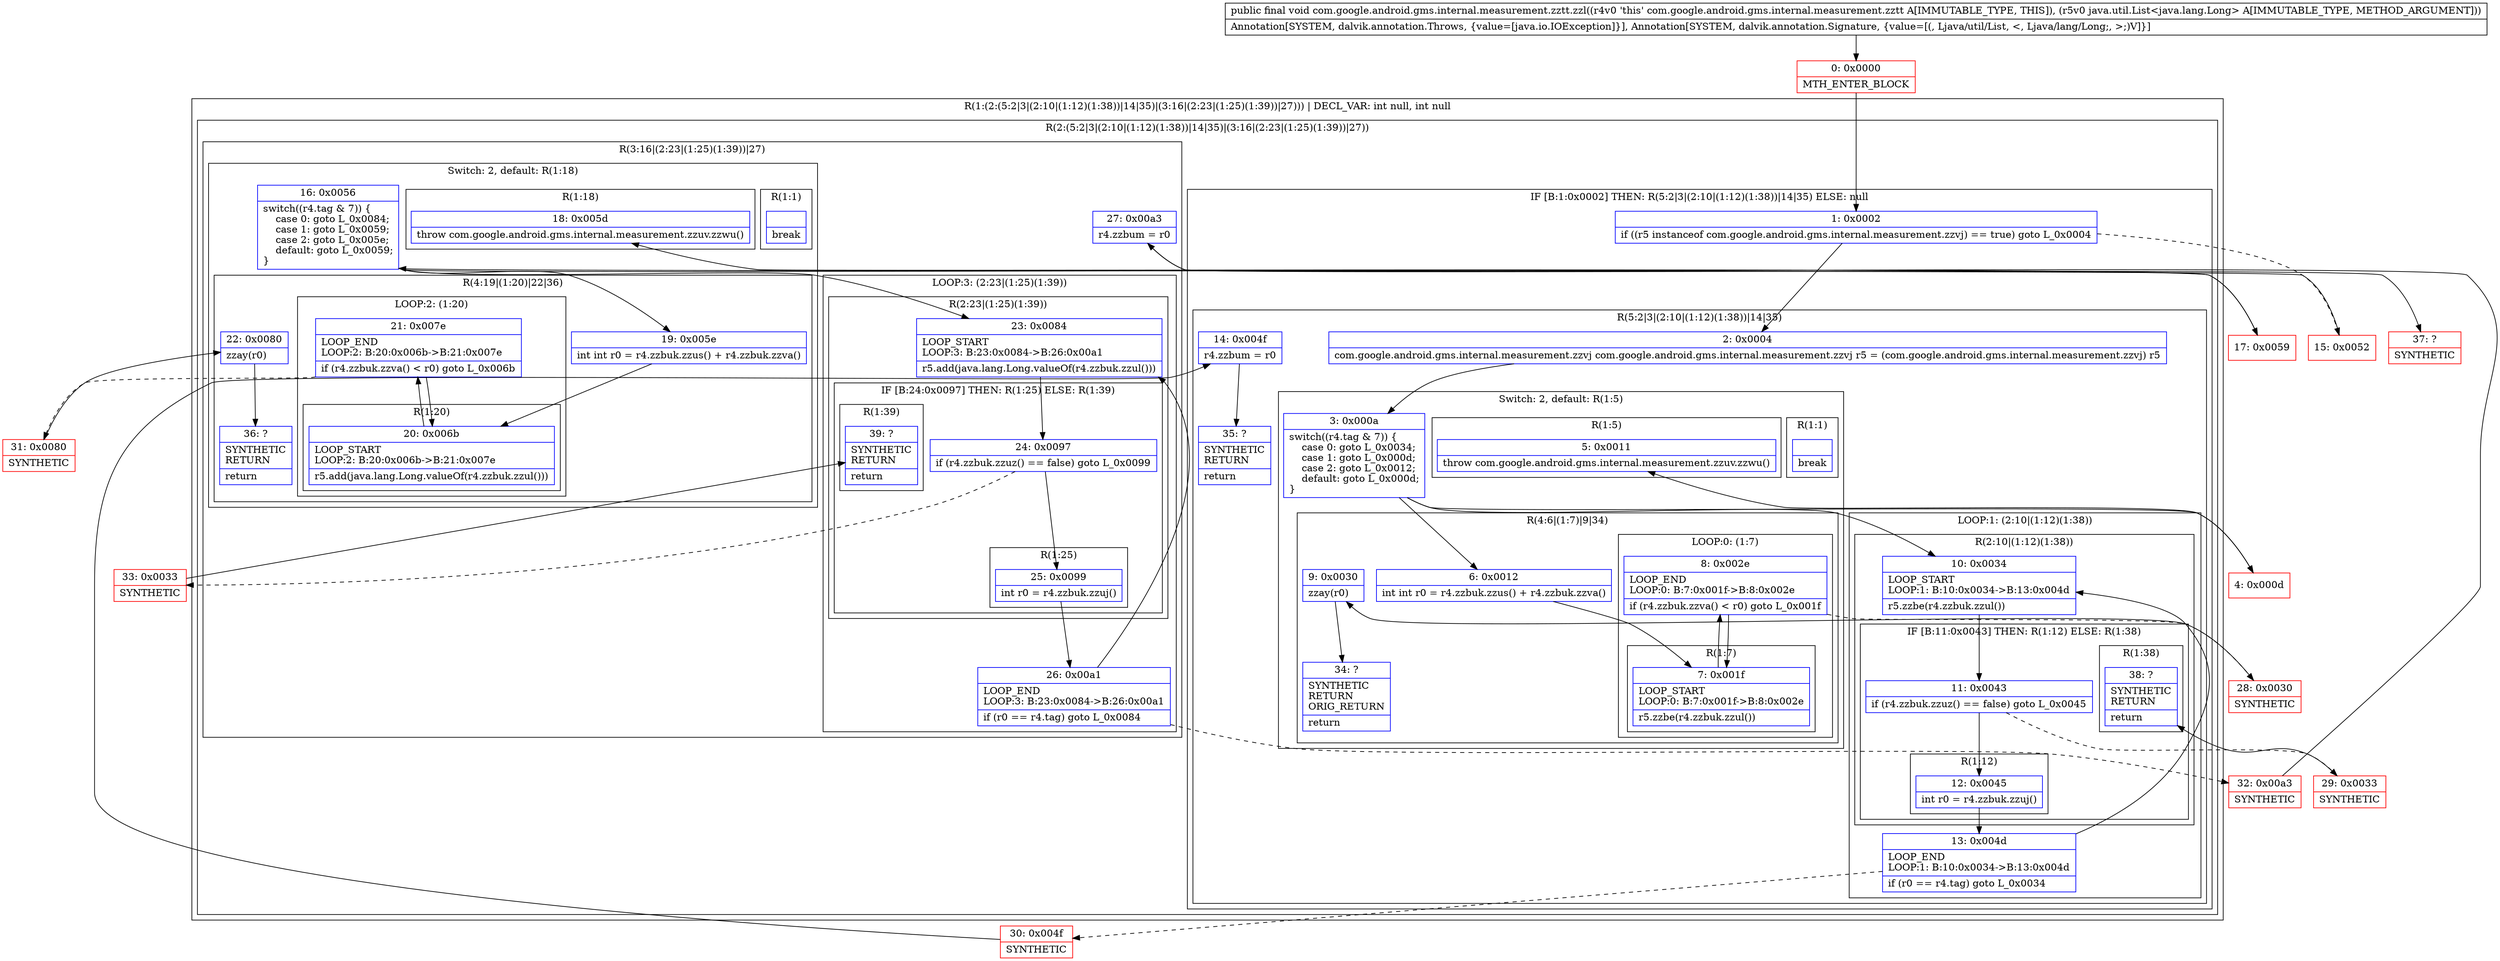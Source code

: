 digraph "CFG forcom.google.android.gms.internal.measurement.zztt.zzl(Ljava\/util\/List;)V" {
subgraph cluster_Region_1439684600 {
label = "R(1:(2:(5:2|3|(2:10|(1:12)(1:38))|14|35)|(3:16|(2:23|(1:25)(1:39))|27))) | DECL_VAR: int null, int null\l";
node [shape=record,color=blue];
subgraph cluster_Region_634128238 {
label = "R(2:(5:2|3|(2:10|(1:12)(1:38))|14|35)|(3:16|(2:23|(1:25)(1:39))|27))";
node [shape=record,color=blue];
subgraph cluster_IfRegion_685931496 {
label = "IF [B:1:0x0002] THEN: R(5:2|3|(2:10|(1:12)(1:38))|14|35) ELSE: null";
node [shape=record,color=blue];
Node_1 [shape=record,label="{1\:\ 0x0002|if ((r5 instanceof com.google.android.gms.internal.measurement.zzvj) == true) goto L_0x0004\l}"];
subgraph cluster_Region_1222853623 {
label = "R(5:2|3|(2:10|(1:12)(1:38))|14|35)";
node [shape=record,color=blue];
Node_2 [shape=record,label="{2\:\ 0x0004|com.google.android.gms.internal.measurement.zzvj com.google.android.gms.internal.measurement.zzvj r5 = (com.google.android.gms.internal.measurement.zzvj) r5\l}"];
subgraph cluster_SwitchRegion_1368108157 {
label = "Switch: 2, default: R(1:5)";
node [shape=record,color=blue];
Node_3 [shape=record,label="{3\:\ 0x000a|switch((r4.tag & 7)) \{\l    case 0: goto L_0x0034;\l    case 1: goto L_0x000d;\l    case 2: goto L_0x0012;\l    default: goto L_0x000d;\l\}\l}"];
subgraph cluster_Region_2060505507 {
label = "R(1:1)";
node [shape=record,color=blue];
Node_InsnContainer_1063407328 [shape=record,label="{|break\l}"];
}
subgraph cluster_Region_1934318216 {
label = "R(4:6|(1:7)|9|34)";
node [shape=record,color=blue];
Node_6 [shape=record,label="{6\:\ 0x0012|int int r0 = r4.zzbuk.zzus() + r4.zzbuk.zzva()\l}"];
subgraph cluster_LoopRegion_707302527 {
label = "LOOP:0: (1:7)";
node [shape=record,color=blue];
Node_8 [shape=record,label="{8\:\ 0x002e|LOOP_END\lLOOP:0: B:7:0x001f\-\>B:8:0x002e\l|if (r4.zzbuk.zzva() \< r0) goto L_0x001f\l}"];
subgraph cluster_Region_1422650441 {
label = "R(1:7)";
node [shape=record,color=blue];
Node_7 [shape=record,label="{7\:\ 0x001f|LOOP_START\lLOOP:0: B:7:0x001f\-\>B:8:0x002e\l|r5.zzbe(r4.zzbuk.zzul())\l}"];
}
}
Node_9 [shape=record,label="{9\:\ 0x0030|zzay(r0)\l}"];
Node_34 [shape=record,label="{34\:\ ?|SYNTHETIC\lRETURN\lORIG_RETURN\l|return\l}"];
}
subgraph cluster_Region_73687007 {
label = "R(1:5)";
node [shape=record,color=blue];
Node_5 [shape=record,label="{5\:\ 0x0011|throw com.google.android.gms.internal.measurement.zzuv.zzwu()\l}"];
}
}
subgraph cluster_LoopRegion_2020169832 {
label = "LOOP:1: (2:10|(1:12)(1:38))";
node [shape=record,color=blue];
Node_13 [shape=record,label="{13\:\ 0x004d|LOOP_END\lLOOP:1: B:10:0x0034\-\>B:13:0x004d\l|if (r0 == r4.tag) goto L_0x0034\l}"];
subgraph cluster_Region_938330868 {
label = "R(2:10|(1:12)(1:38))";
node [shape=record,color=blue];
Node_10 [shape=record,label="{10\:\ 0x0034|LOOP_START\lLOOP:1: B:10:0x0034\-\>B:13:0x004d\l|r5.zzbe(r4.zzbuk.zzul())\l}"];
subgraph cluster_IfRegion_134275946 {
label = "IF [B:11:0x0043] THEN: R(1:12) ELSE: R(1:38)";
node [shape=record,color=blue];
Node_11 [shape=record,label="{11\:\ 0x0043|if (r4.zzbuk.zzuz() == false) goto L_0x0045\l}"];
subgraph cluster_Region_717707836 {
label = "R(1:12)";
node [shape=record,color=blue];
Node_12 [shape=record,label="{12\:\ 0x0045|int r0 = r4.zzbuk.zzuj()\l}"];
}
subgraph cluster_Region_1948349952 {
label = "R(1:38)";
node [shape=record,color=blue];
Node_38 [shape=record,label="{38\:\ ?|SYNTHETIC\lRETURN\l|return\l}"];
}
}
}
}
Node_14 [shape=record,label="{14\:\ 0x004f|r4.zzbum = r0\l}"];
Node_35 [shape=record,label="{35\:\ ?|SYNTHETIC\lRETURN\l|return\l}"];
}
}
subgraph cluster_Region_270635696 {
label = "R(3:16|(2:23|(1:25)(1:39))|27)";
node [shape=record,color=blue];
subgraph cluster_SwitchRegion_1503208234 {
label = "Switch: 2, default: R(1:18)";
node [shape=record,color=blue];
Node_16 [shape=record,label="{16\:\ 0x0056|switch((r4.tag & 7)) \{\l    case 0: goto L_0x0084;\l    case 1: goto L_0x0059;\l    case 2: goto L_0x005e;\l    default: goto L_0x0059;\l\}\l}"];
subgraph cluster_Region_2141521249 {
label = "R(1:1)";
node [shape=record,color=blue];
Node_InsnContainer_1890689612 [shape=record,label="{|break\l}"];
}
subgraph cluster_Region_533696861 {
label = "R(4:19|(1:20)|22|36)";
node [shape=record,color=blue];
Node_19 [shape=record,label="{19\:\ 0x005e|int int r0 = r4.zzbuk.zzus() + r4.zzbuk.zzva()\l}"];
subgraph cluster_LoopRegion_1698631940 {
label = "LOOP:2: (1:20)";
node [shape=record,color=blue];
Node_21 [shape=record,label="{21\:\ 0x007e|LOOP_END\lLOOP:2: B:20:0x006b\-\>B:21:0x007e\l|if (r4.zzbuk.zzva() \< r0) goto L_0x006b\l}"];
subgraph cluster_Region_257903404 {
label = "R(1:20)";
node [shape=record,color=blue];
Node_20 [shape=record,label="{20\:\ 0x006b|LOOP_START\lLOOP:2: B:20:0x006b\-\>B:21:0x007e\l|r5.add(java.lang.Long.valueOf(r4.zzbuk.zzul()))\l}"];
}
}
Node_22 [shape=record,label="{22\:\ 0x0080|zzay(r0)\l}"];
Node_36 [shape=record,label="{36\:\ ?|SYNTHETIC\lRETURN\l|return\l}"];
}
subgraph cluster_Region_533707166 {
label = "R(1:18)";
node [shape=record,color=blue];
Node_18 [shape=record,label="{18\:\ 0x005d|throw com.google.android.gms.internal.measurement.zzuv.zzwu()\l}"];
}
}
subgraph cluster_LoopRegion_1582200827 {
label = "LOOP:3: (2:23|(1:25)(1:39))";
node [shape=record,color=blue];
Node_26 [shape=record,label="{26\:\ 0x00a1|LOOP_END\lLOOP:3: B:23:0x0084\-\>B:26:0x00a1\l|if (r0 == r4.tag) goto L_0x0084\l}"];
subgraph cluster_Region_1209415947 {
label = "R(2:23|(1:25)(1:39))";
node [shape=record,color=blue];
Node_23 [shape=record,label="{23\:\ 0x0084|LOOP_START\lLOOP:3: B:23:0x0084\-\>B:26:0x00a1\l|r5.add(java.lang.Long.valueOf(r4.zzbuk.zzul()))\l}"];
subgraph cluster_IfRegion_893931911 {
label = "IF [B:24:0x0097] THEN: R(1:25) ELSE: R(1:39)";
node [shape=record,color=blue];
Node_24 [shape=record,label="{24\:\ 0x0097|if (r4.zzbuk.zzuz() == false) goto L_0x0099\l}"];
subgraph cluster_Region_1082605993 {
label = "R(1:25)";
node [shape=record,color=blue];
Node_25 [shape=record,label="{25\:\ 0x0099|int r0 = r4.zzbuk.zzuj()\l}"];
}
subgraph cluster_Region_1086024233 {
label = "R(1:39)";
node [shape=record,color=blue];
Node_39 [shape=record,label="{39\:\ ?|SYNTHETIC\lRETURN\l|return\l}"];
}
}
}
}
Node_27 [shape=record,label="{27\:\ 0x00a3|r4.zzbum = r0\l}"];
}
}
}
Node_0 [shape=record,color=red,label="{0\:\ 0x0000|MTH_ENTER_BLOCK\l}"];
Node_4 [shape=record,color=red,label="{4\:\ 0x000d}"];
Node_15 [shape=record,color=red,label="{15\:\ 0x0052}"];
Node_17 [shape=record,color=red,label="{17\:\ 0x0059}"];
Node_28 [shape=record,color=red,label="{28\:\ 0x0030|SYNTHETIC\l}"];
Node_29 [shape=record,color=red,label="{29\:\ 0x0033|SYNTHETIC\l}"];
Node_30 [shape=record,color=red,label="{30\:\ 0x004f|SYNTHETIC\l}"];
Node_31 [shape=record,color=red,label="{31\:\ 0x0080|SYNTHETIC\l}"];
Node_32 [shape=record,color=red,label="{32\:\ 0x00a3|SYNTHETIC\l}"];
Node_33 [shape=record,color=red,label="{33\:\ 0x0033|SYNTHETIC\l}"];
Node_37 [shape=record,color=red,label="{37\:\ ?|SYNTHETIC\l}"];
MethodNode[shape=record,label="{public final void com.google.android.gms.internal.measurement.zztt.zzl((r4v0 'this' com.google.android.gms.internal.measurement.zztt A[IMMUTABLE_TYPE, THIS]), (r5v0 java.util.List\<java.lang.Long\> A[IMMUTABLE_TYPE, METHOD_ARGUMENT]))  | Annotation[SYSTEM, dalvik.annotation.Throws, \{value=[java.io.IOException]\}], Annotation[SYSTEM, dalvik.annotation.Signature, \{value=[(, Ljava\/util\/List, \<, Ljava\/lang\/Long;, \>;)V]\}]\l}"];
MethodNode -> Node_0;
Node_1 -> Node_2;
Node_1 -> Node_15[style=dashed];
Node_2 -> Node_3;
Node_3 -> Node_4;
Node_3 -> Node_6;
Node_3 -> Node_10;
Node_6 -> Node_7;
Node_8 -> Node_7;
Node_8 -> Node_28[style=dashed];
Node_7 -> Node_8;
Node_9 -> Node_34;
Node_13 -> Node_10;
Node_13 -> Node_30[style=dashed];
Node_10 -> Node_11;
Node_11 -> Node_12;
Node_11 -> Node_29[style=dashed];
Node_12 -> Node_13;
Node_14 -> Node_35;
Node_16 -> Node_17;
Node_16 -> Node_19;
Node_16 -> Node_23;
Node_19 -> Node_20;
Node_21 -> Node_20;
Node_21 -> Node_31[style=dashed];
Node_20 -> Node_21;
Node_22 -> Node_36;
Node_26 -> Node_23;
Node_26 -> Node_32[style=dashed];
Node_23 -> Node_24;
Node_24 -> Node_25;
Node_24 -> Node_33[style=dashed];
Node_25 -> Node_26;
Node_27 -> Node_37;
Node_0 -> Node_1;
Node_4 -> Node_5;
Node_15 -> Node_16;
Node_17 -> Node_18;
Node_28 -> Node_9;
Node_29 -> Node_38;
Node_30 -> Node_14;
Node_31 -> Node_22;
Node_32 -> Node_27;
Node_33 -> Node_39;
}

